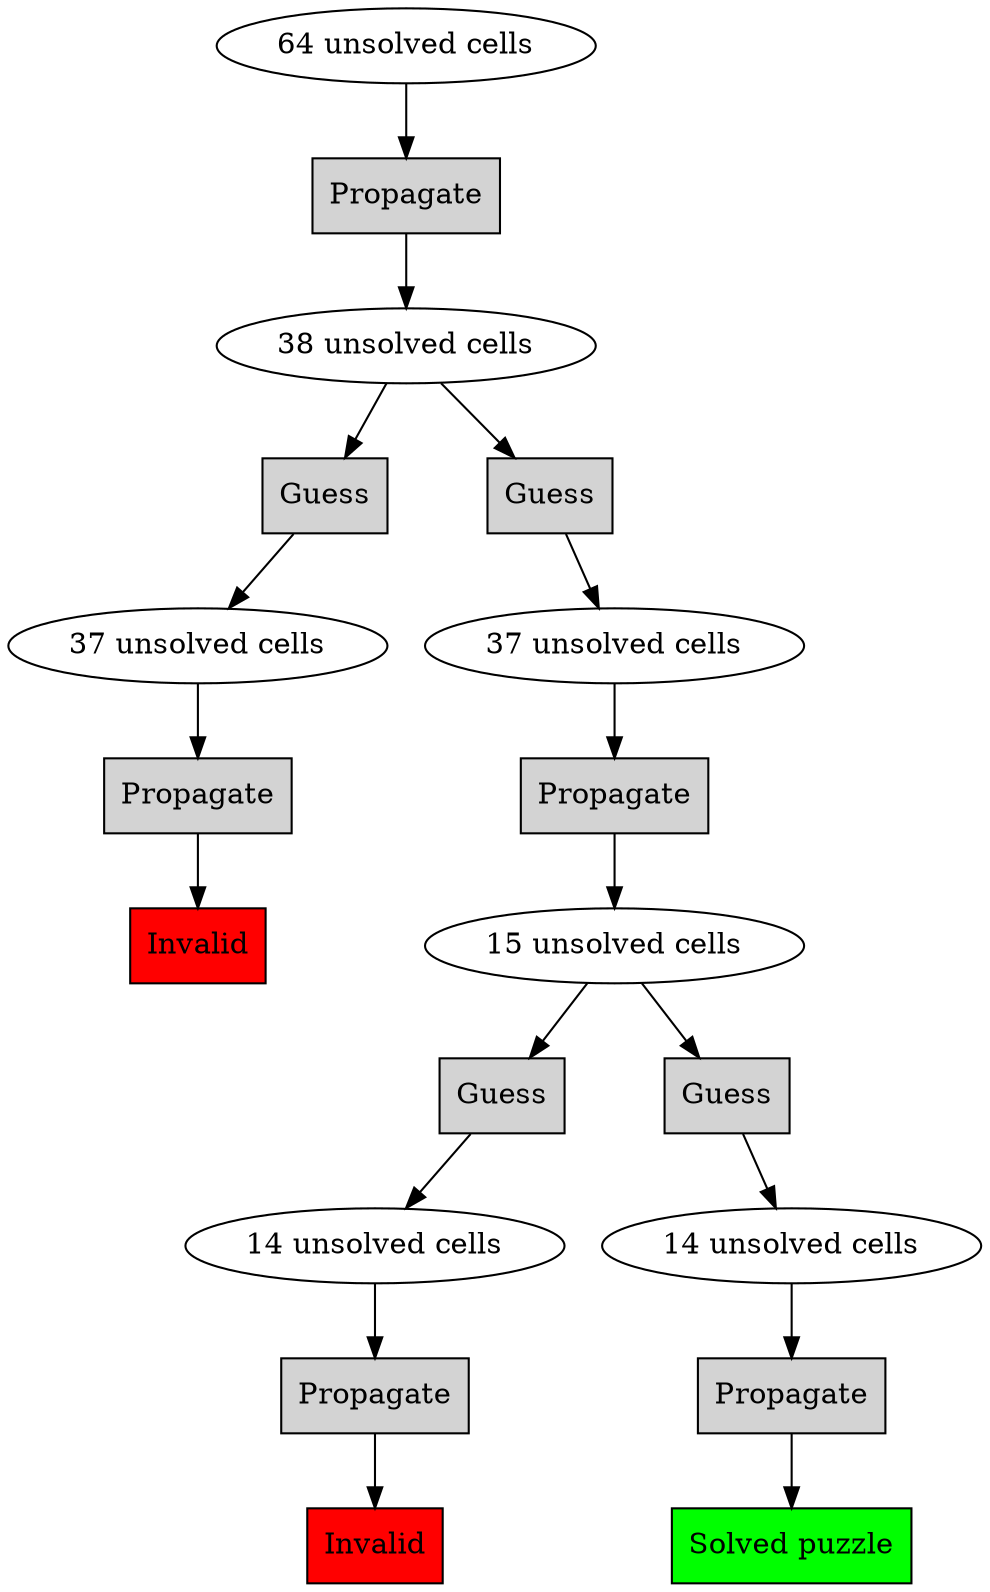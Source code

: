 digraph dfs {
    p1 [label="Propagate" shape=box fillcolor=lightgrey style=filled];
    p2 [label="Propagate" shape=box fillcolor=lightgrey style=filled];
    p3 [label="Propagate" shape=box fillcolor=lightgrey style=filled];
    p4 [label="Propagate" shape=box fillcolor=lightgrey style=filled];
    p5 [label="Propagate" shape=box fillcolor=lightgrey style=filled];

    g1 [label="Guess" shape=box fillcolor=lightgrey style=filled];
    g2 [label="Guess" shape=box fillcolor=lightgrey style=filled];
    g3 [label="Guess" shape=box fillcolor=lightgrey style=filled];
    g4 [label="Guess" shape=box fillcolor=lightgrey style=filled];

    i1 [label="Invalid" shape=box fillcolor=red style=filled];
    i2 [label="Invalid" shape=box fillcolor=red style=filled];

    u1 [label="37 unsolved cells"];
    u2 [label="37 unsolved cells"];
    u3 [label="15 unsolved cells"];
    u4 [label="14 unsolved cells"];
    u5 [label="14 unsolved cells"];

    "Solved puzzle" [shape=box fillcolor=green style=filled];

    "64 unsolved cells" -> p1;
    p1 -> "38 unsolved cells";
    "38 unsolved cells" -> g1;
    "38 unsolved cells" -> g2;
    g1 -> u1;
    u1 -> p2;
    p2 -> i1;
    g2 -> u2;
    u2 -> p3;
    p3 -> u3;
    u3 -> g3;
    g3 -> u4;
    u4 -> p4;
    p4 -> i2;

    u3 -> g4;
    g4 -> u5;
    u5 -> p5;
    p5 -> "Solved puzzle"
}
